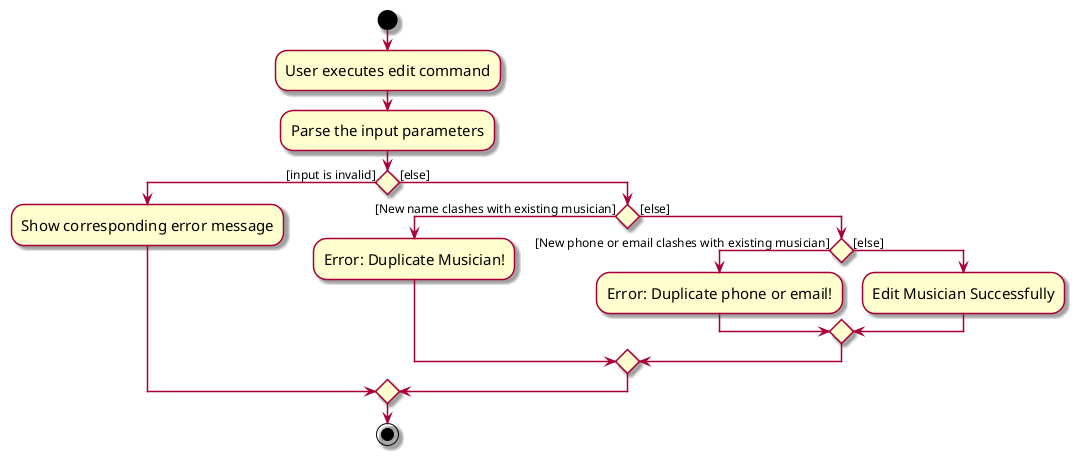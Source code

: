 @startuml
skin rose
skinparam ActivityFontSize 15
skinparam ArrowFontSize 12
skinparam defaultTextAlignment center

start
:User executes edit command;
:Parse the input parameters;

'Since the beta syntax does not support placing the condition outside the
'diamond we place it as the true branch instead.

if () then ([input is invalid])
    :Show corresponding error message;
else ([else])
    if () then ([New name clashes with existing musician])
        :Error: Duplicate Musician!;

    else ([else])
        if () then ([New phone or email clashes with existing musician])
        :Error: Duplicate phone or email!;
        else ([else])
            :Edit Musician Successfully;
        endif
    endif

endif

stop
@enduml
